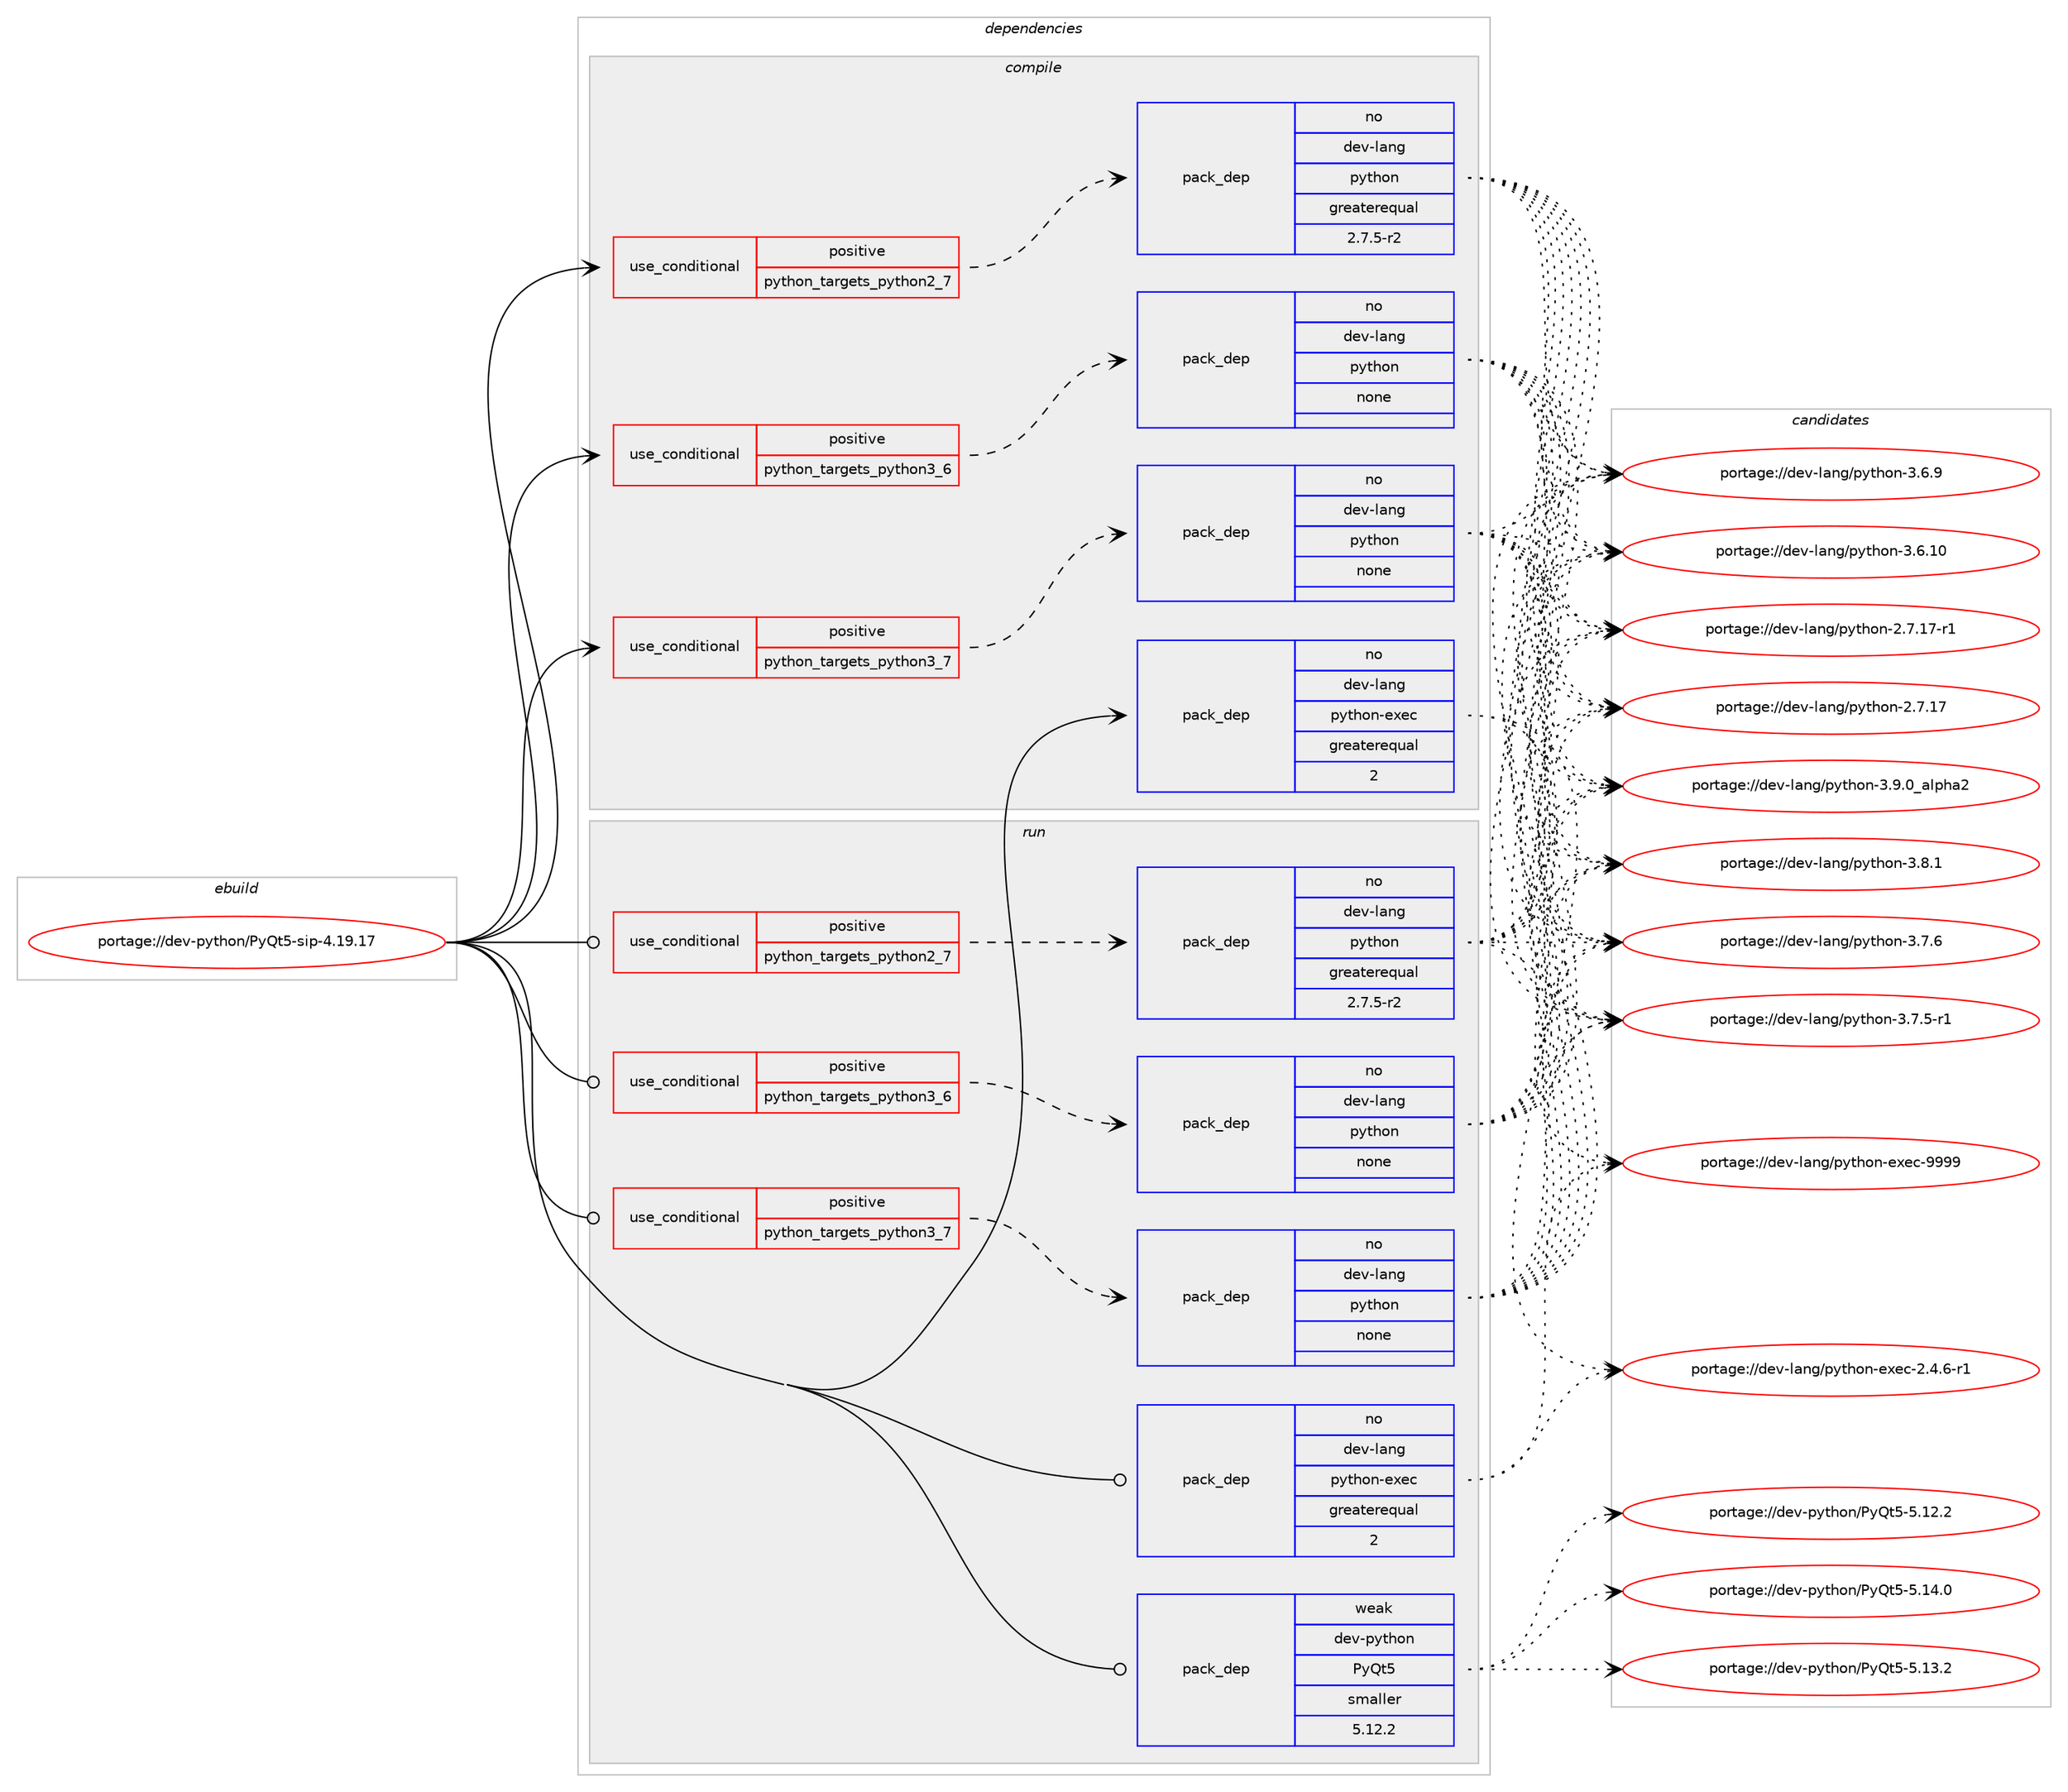 digraph prolog {

# *************
# Graph options
# *************

newrank=true;
concentrate=true;
compound=true;
graph [rankdir=LR,fontname=Helvetica,fontsize=10,ranksep=1.5];#, ranksep=2.5, nodesep=0.2];
edge  [arrowhead=vee];
node  [fontname=Helvetica,fontsize=10];

# **********
# The ebuild
# **********

subgraph cluster_leftcol {
color=gray;
rank=same;
label=<<i>ebuild</i>>;
id [label="portage://dev-python/PyQt5-sip-4.19.17", color=red, width=4, href="../dev-python/PyQt5-sip-4.19.17.svg"];
}

# ****************
# The dependencies
# ****************

subgraph cluster_midcol {
color=gray;
label=<<i>dependencies</i>>;
subgraph cluster_compile {
fillcolor="#eeeeee";
style=filled;
label=<<i>compile</i>>;
subgraph cond119410 {
dependency472976 [label=<<TABLE BORDER="0" CELLBORDER="1" CELLSPACING="0" CELLPADDING="4"><TR><TD ROWSPAN="3" CELLPADDING="10">use_conditional</TD></TR><TR><TD>positive</TD></TR><TR><TD>python_targets_python2_7</TD></TR></TABLE>>, shape=none, color=red];
subgraph pack348549 {
dependency472977 [label=<<TABLE BORDER="0" CELLBORDER="1" CELLSPACING="0" CELLPADDING="4" WIDTH="220"><TR><TD ROWSPAN="6" CELLPADDING="30">pack_dep</TD></TR><TR><TD WIDTH="110">no</TD></TR><TR><TD>dev-lang</TD></TR><TR><TD>python</TD></TR><TR><TD>greaterequal</TD></TR><TR><TD>2.7.5-r2</TD></TR></TABLE>>, shape=none, color=blue];
}
dependency472976:e -> dependency472977:w [weight=20,style="dashed",arrowhead="vee"];
}
id:e -> dependency472976:w [weight=20,style="solid",arrowhead="vee"];
subgraph cond119411 {
dependency472978 [label=<<TABLE BORDER="0" CELLBORDER="1" CELLSPACING="0" CELLPADDING="4"><TR><TD ROWSPAN="3" CELLPADDING="10">use_conditional</TD></TR><TR><TD>positive</TD></TR><TR><TD>python_targets_python3_6</TD></TR></TABLE>>, shape=none, color=red];
subgraph pack348550 {
dependency472979 [label=<<TABLE BORDER="0" CELLBORDER="1" CELLSPACING="0" CELLPADDING="4" WIDTH="220"><TR><TD ROWSPAN="6" CELLPADDING="30">pack_dep</TD></TR><TR><TD WIDTH="110">no</TD></TR><TR><TD>dev-lang</TD></TR><TR><TD>python</TD></TR><TR><TD>none</TD></TR><TR><TD></TD></TR></TABLE>>, shape=none, color=blue];
}
dependency472978:e -> dependency472979:w [weight=20,style="dashed",arrowhead="vee"];
}
id:e -> dependency472978:w [weight=20,style="solid",arrowhead="vee"];
subgraph cond119412 {
dependency472980 [label=<<TABLE BORDER="0" CELLBORDER="1" CELLSPACING="0" CELLPADDING="4"><TR><TD ROWSPAN="3" CELLPADDING="10">use_conditional</TD></TR><TR><TD>positive</TD></TR><TR><TD>python_targets_python3_7</TD></TR></TABLE>>, shape=none, color=red];
subgraph pack348551 {
dependency472981 [label=<<TABLE BORDER="0" CELLBORDER="1" CELLSPACING="0" CELLPADDING="4" WIDTH="220"><TR><TD ROWSPAN="6" CELLPADDING="30">pack_dep</TD></TR><TR><TD WIDTH="110">no</TD></TR><TR><TD>dev-lang</TD></TR><TR><TD>python</TD></TR><TR><TD>none</TD></TR><TR><TD></TD></TR></TABLE>>, shape=none, color=blue];
}
dependency472980:e -> dependency472981:w [weight=20,style="dashed",arrowhead="vee"];
}
id:e -> dependency472980:w [weight=20,style="solid",arrowhead="vee"];
subgraph pack348552 {
dependency472982 [label=<<TABLE BORDER="0" CELLBORDER="1" CELLSPACING="0" CELLPADDING="4" WIDTH="220"><TR><TD ROWSPAN="6" CELLPADDING="30">pack_dep</TD></TR><TR><TD WIDTH="110">no</TD></TR><TR><TD>dev-lang</TD></TR><TR><TD>python-exec</TD></TR><TR><TD>greaterequal</TD></TR><TR><TD>2</TD></TR></TABLE>>, shape=none, color=blue];
}
id:e -> dependency472982:w [weight=20,style="solid",arrowhead="vee"];
}
subgraph cluster_compileandrun {
fillcolor="#eeeeee";
style=filled;
label=<<i>compile and run</i>>;
}
subgraph cluster_run {
fillcolor="#eeeeee";
style=filled;
label=<<i>run</i>>;
subgraph cond119413 {
dependency472983 [label=<<TABLE BORDER="0" CELLBORDER="1" CELLSPACING="0" CELLPADDING="4"><TR><TD ROWSPAN="3" CELLPADDING="10">use_conditional</TD></TR><TR><TD>positive</TD></TR><TR><TD>python_targets_python2_7</TD></TR></TABLE>>, shape=none, color=red];
subgraph pack348553 {
dependency472984 [label=<<TABLE BORDER="0" CELLBORDER="1" CELLSPACING="0" CELLPADDING="4" WIDTH="220"><TR><TD ROWSPAN="6" CELLPADDING="30">pack_dep</TD></TR><TR><TD WIDTH="110">no</TD></TR><TR><TD>dev-lang</TD></TR><TR><TD>python</TD></TR><TR><TD>greaterequal</TD></TR><TR><TD>2.7.5-r2</TD></TR></TABLE>>, shape=none, color=blue];
}
dependency472983:e -> dependency472984:w [weight=20,style="dashed",arrowhead="vee"];
}
id:e -> dependency472983:w [weight=20,style="solid",arrowhead="odot"];
subgraph cond119414 {
dependency472985 [label=<<TABLE BORDER="0" CELLBORDER="1" CELLSPACING="0" CELLPADDING="4"><TR><TD ROWSPAN="3" CELLPADDING="10">use_conditional</TD></TR><TR><TD>positive</TD></TR><TR><TD>python_targets_python3_6</TD></TR></TABLE>>, shape=none, color=red];
subgraph pack348554 {
dependency472986 [label=<<TABLE BORDER="0" CELLBORDER="1" CELLSPACING="0" CELLPADDING="4" WIDTH="220"><TR><TD ROWSPAN="6" CELLPADDING="30">pack_dep</TD></TR><TR><TD WIDTH="110">no</TD></TR><TR><TD>dev-lang</TD></TR><TR><TD>python</TD></TR><TR><TD>none</TD></TR><TR><TD></TD></TR></TABLE>>, shape=none, color=blue];
}
dependency472985:e -> dependency472986:w [weight=20,style="dashed",arrowhead="vee"];
}
id:e -> dependency472985:w [weight=20,style="solid",arrowhead="odot"];
subgraph cond119415 {
dependency472987 [label=<<TABLE BORDER="0" CELLBORDER="1" CELLSPACING="0" CELLPADDING="4"><TR><TD ROWSPAN="3" CELLPADDING="10">use_conditional</TD></TR><TR><TD>positive</TD></TR><TR><TD>python_targets_python3_7</TD></TR></TABLE>>, shape=none, color=red];
subgraph pack348555 {
dependency472988 [label=<<TABLE BORDER="0" CELLBORDER="1" CELLSPACING="0" CELLPADDING="4" WIDTH="220"><TR><TD ROWSPAN="6" CELLPADDING="30">pack_dep</TD></TR><TR><TD WIDTH="110">no</TD></TR><TR><TD>dev-lang</TD></TR><TR><TD>python</TD></TR><TR><TD>none</TD></TR><TR><TD></TD></TR></TABLE>>, shape=none, color=blue];
}
dependency472987:e -> dependency472988:w [weight=20,style="dashed",arrowhead="vee"];
}
id:e -> dependency472987:w [weight=20,style="solid",arrowhead="odot"];
subgraph pack348556 {
dependency472989 [label=<<TABLE BORDER="0" CELLBORDER="1" CELLSPACING="0" CELLPADDING="4" WIDTH="220"><TR><TD ROWSPAN="6" CELLPADDING="30">pack_dep</TD></TR><TR><TD WIDTH="110">no</TD></TR><TR><TD>dev-lang</TD></TR><TR><TD>python-exec</TD></TR><TR><TD>greaterequal</TD></TR><TR><TD>2</TD></TR></TABLE>>, shape=none, color=blue];
}
id:e -> dependency472989:w [weight=20,style="solid",arrowhead="odot"];
subgraph pack348557 {
dependency472990 [label=<<TABLE BORDER="0" CELLBORDER="1" CELLSPACING="0" CELLPADDING="4" WIDTH="220"><TR><TD ROWSPAN="6" CELLPADDING="30">pack_dep</TD></TR><TR><TD WIDTH="110">weak</TD></TR><TR><TD>dev-python</TD></TR><TR><TD>PyQt5</TD></TR><TR><TD>smaller</TD></TR><TR><TD>5.12.2</TD></TR></TABLE>>, shape=none, color=blue];
}
id:e -> dependency472990:w [weight=20,style="solid",arrowhead="odot"];
}
}

# **************
# The candidates
# **************

subgraph cluster_choices {
rank=same;
color=gray;
label=<<i>candidates</i>>;

subgraph choice348549 {
color=black;
nodesep=1;
choice10010111845108971101034711212111610411111045514657464895971081121049750 [label="portage://dev-lang/python-3.9.0_alpha2", color=red, width=4,href="../dev-lang/python-3.9.0_alpha2.svg"];
choice100101118451089711010347112121116104111110455146564649 [label="portage://dev-lang/python-3.8.1", color=red, width=4,href="../dev-lang/python-3.8.1.svg"];
choice100101118451089711010347112121116104111110455146554654 [label="portage://dev-lang/python-3.7.6", color=red, width=4,href="../dev-lang/python-3.7.6.svg"];
choice1001011184510897110103471121211161041111104551465546534511449 [label="portage://dev-lang/python-3.7.5-r1", color=red, width=4,href="../dev-lang/python-3.7.5-r1.svg"];
choice100101118451089711010347112121116104111110455146544657 [label="portage://dev-lang/python-3.6.9", color=red, width=4,href="../dev-lang/python-3.6.9.svg"];
choice10010111845108971101034711212111610411111045514654464948 [label="portage://dev-lang/python-3.6.10", color=red, width=4,href="../dev-lang/python-3.6.10.svg"];
choice100101118451089711010347112121116104111110455046554649554511449 [label="portage://dev-lang/python-2.7.17-r1", color=red, width=4,href="../dev-lang/python-2.7.17-r1.svg"];
choice10010111845108971101034711212111610411111045504655464955 [label="portage://dev-lang/python-2.7.17", color=red, width=4,href="../dev-lang/python-2.7.17.svg"];
dependency472977:e -> choice10010111845108971101034711212111610411111045514657464895971081121049750:w [style=dotted,weight="100"];
dependency472977:e -> choice100101118451089711010347112121116104111110455146564649:w [style=dotted,weight="100"];
dependency472977:e -> choice100101118451089711010347112121116104111110455146554654:w [style=dotted,weight="100"];
dependency472977:e -> choice1001011184510897110103471121211161041111104551465546534511449:w [style=dotted,weight="100"];
dependency472977:e -> choice100101118451089711010347112121116104111110455146544657:w [style=dotted,weight="100"];
dependency472977:e -> choice10010111845108971101034711212111610411111045514654464948:w [style=dotted,weight="100"];
dependency472977:e -> choice100101118451089711010347112121116104111110455046554649554511449:w [style=dotted,weight="100"];
dependency472977:e -> choice10010111845108971101034711212111610411111045504655464955:w [style=dotted,weight="100"];
}
subgraph choice348550 {
color=black;
nodesep=1;
choice10010111845108971101034711212111610411111045514657464895971081121049750 [label="portage://dev-lang/python-3.9.0_alpha2", color=red, width=4,href="../dev-lang/python-3.9.0_alpha2.svg"];
choice100101118451089711010347112121116104111110455146564649 [label="portage://dev-lang/python-3.8.1", color=red, width=4,href="../dev-lang/python-3.8.1.svg"];
choice100101118451089711010347112121116104111110455146554654 [label="portage://dev-lang/python-3.7.6", color=red, width=4,href="../dev-lang/python-3.7.6.svg"];
choice1001011184510897110103471121211161041111104551465546534511449 [label="portage://dev-lang/python-3.7.5-r1", color=red, width=4,href="../dev-lang/python-3.7.5-r1.svg"];
choice100101118451089711010347112121116104111110455146544657 [label="portage://dev-lang/python-3.6.9", color=red, width=4,href="../dev-lang/python-3.6.9.svg"];
choice10010111845108971101034711212111610411111045514654464948 [label="portage://dev-lang/python-3.6.10", color=red, width=4,href="../dev-lang/python-3.6.10.svg"];
choice100101118451089711010347112121116104111110455046554649554511449 [label="portage://dev-lang/python-2.7.17-r1", color=red, width=4,href="../dev-lang/python-2.7.17-r1.svg"];
choice10010111845108971101034711212111610411111045504655464955 [label="portage://dev-lang/python-2.7.17", color=red, width=4,href="../dev-lang/python-2.7.17.svg"];
dependency472979:e -> choice10010111845108971101034711212111610411111045514657464895971081121049750:w [style=dotted,weight="100"];
dependency472979:e -> choice100101118451089711010347112121116104111110455146564649:w [style=dotted,weight="100"];
dependency472979:e -> choice100101118451089711010347112121116104111110455146554654:w [style=dotted,weight="100"];
dependency472979:e -> choice1001011184510897110103471121211161041111104551465546534511449:w [style=dotted,weight="100"];
dependency472979:e -> choice100101118451089711010347112121116104111110455146544657:w [style=dotted,weight="100"];
dependency472979:e -> choice10010111845108971101034711212111610411111045514654464948:w [style=dotted,weight="100"];
dependency472979:e -> choice100101118451089711010347112121116104111110455046554649554511449:w [style=dotted,weight="100"];
dependency472979:e -> choice10010111845108971101034711212111610411111045504655464955:w [style=dotted,weight="100"];
}
subgraph choice348551 {
color=black;
nodesep=1;
choice10010111845108971101034711212111610411111045514657464895971081121049750 [label="portage://dev-lang/python-3.9.0_alpha2", color=red, width=4,href="../dev-lang/python-3.9.0_alpha2.svg"];
choice100101118451089711010347112121116104111110455146564649 [label="portage://dev-lang/python-3.8.1", color=red, width=4,href="../dev-lang/python-3.8.1.svg"];
choice100101118451089711010347112121116104111110455146554654 [label="portage://dev-lang/python-3.7.6", color=red, width=4,href="../dev-lang/python-3.7.6.svg"];
choice1001011184510897110103471121211161041111104551465546534511449 [label="portage://dev-lang/python-3.7.5-r1", color=red, width=4,href="../dev-lang/python-3.7.5-r1.svg"];
choice100101118451089711010347112121116104111110455146544657 [label="portage://dev-lang/python-3.6.9", color=red, width=4,href="../dev-lang/python-3.6.9.svg"];
choice10010111845108971101034711212111610411111045514654464948 [label="portage://dev-lang/python-3.6.10", color=red, width=4,href="../dev-lang/python-3.6.10.svg"];
choice100101118451089711010347112121116104111110455046554649554511449 [label="portage://dev-lang/python-2.7.17-r1", color=red, width=4,href="../dev-lang/python-2.7.17-r1.svg"];
choice10010111845108971101034711212111610411111045504655464955 [label="portage://dev-lang/python-2.7.17", color=red, width=4,href="../dev-lang/python-2.7.17.svg"];
dependency472981:e -> choice10010111845108971101034711212111610411111045514657464895971081121049750:w [style=dotted,weight="100"];
dependency472981:e -> choice100101118451089711010347112121116104111110455146564649:w [style=dotted,weight="100"];
dependency472981:e -> choice100101118451089711010347112121116104111110455146554654:w [style=dotted,weight="100"];
dependency472981:e -> choice1001011184510897110103471121211161041111104551465546534511449:w [style=dotted,weight="100"];
dependency472981:e -> choice100101118451089711010347112121116104111110455146544657:w [style=dotted,weight="100"];
dependency472981:e -> choice10010111845108971101034711212111610411111045514654464948:w [style=dotted,weight="100"];
dependency472981:e -> choice100101118451089711010347112121116104111110455046554649554511449:w [style=dotted,weight="100"];
dependency472981:e -> choice10010111845108971101034711212111610411111045504655464955:w [style=dotted,weight="100"];
}
subgraph choice348552 {
color=black;
nodesep=1;
choice10010111845108971101034711212111610411111045101120101994557575757 [label="portage://dev-lang/python-exec-9999", color=red, width=4,href="../dev-lang/python-exec-9999.svg"];
choice10010111845108971101034711212111610411111045101120101994550465246544511449 [label="portage://dev-lang/python-exec-2.4.6-r1", color=red, width=4,href="../dev-lang/python-exec-2.4.6-r1.svg"];
dependency472982:e -> choice10010111845108971101034711212111610411111045101120101994557575757:w [style=dotted,weight="100"];
dependency472982:e -> choice10010111845108971101034711212111610411111045101120101994550465246544511449:w [style=dotted,weight="100"];
}
subgraph choice348553 {
color=black;
nodesep=1;
choice10010111845108971101034711212111610411111045514657464895971081121049750 [label="portage://dev-lang/python-3.9.0_alpha2", color=red, width=4,href="../dev-lang/python-3.9.0_alpha2.svg"];
choice100101118451089711010347112121116104111110455146564649 [label="portage://dev-lang/python-3.8.1", color=red, width=4,href="../dev-lang/python-3.8.1.svg"];
choice100101118451089711010347112121116104111110455146554654 [label="portage://dev-lang/python-3.7.6", color=red, width=4,href="../dev-lang/python-3.7.6.svg"];
choice1001011184510897110103471121211161041111104551465546534511449 [label="portage://dev-lang/python-3.7.5-r1", color=red, width=4,href="../dev-lang/python-3.7.5-r1.svg"];
choice100101118451089711010347112121116104111110455146544657 [label="portage://dev-lang/python-3.6.9", color=red, width=4,href="../dev-lang/python-3.6.9.svg"];
choice10010111845108971101034711212111610411111045514654464948 [label="portage://dev-lang/python-3.6.10", color=red, width=4,href="../dev-lang/python-3.6.10.svg"];
choice100101118451089711010347112121116104111110455046554649554511449 [label="portage://dev-lang/python-2.7.17-r1", color=red, width=4,href="../dev-lang/python-2.7.17-r1.svg"];
choice10010111845108971101034711212111610411111045504655464955 [label="portage://dev-lang/python-2.7.17", color=red, width=4,href="../dev-lang/python-2.7.17.svg"];
dependency472984:e -> choice10010111845108971101034711212111610411111045514657464895971081121049750:w [style=dotted,weight="100"];
dependency472984:e -> choice100101118451089711010347112121116104111110455146564649:w [style=dotted,weight="100"];
dependency472984:e -> choice100101118451089711010347112121116104111110455146554654:w [style=dotted,weight="100"];
dependency472984:e -> choice1001011184510897110103471121211161041111104551465546534511449:w [style=dotted,weight="100"];
dependency472984:e -> choice100101118451089711010347112121116104111110455146544657:w [style=dotted,weight="100"];
dependency472984:e -> choice10010111845108971101034711212111610411111045514654464948:w [style=dotted,weight="100"];
dependency472984:e -> choice100101118451089711010347112121116104111110455046554649554511449:w [style=dotted,weight="100"];
dependency472984:e -> choice10010111845108971101034711212111610411111045504655464955:w [style=dotted,weight="100"];
}
subgraph choice348554 {
color=black;
nodesep=1;
choice10010111845108971101034711212111610411111045514657464895971081121049750 [label="portage://dev-lang/python-3.9.0_alpha2", color=red, width=4,href="../dev-lang/python-3.9.0_alpha2.svg"];
choice100101118451089711010347112121116104111110455146564649 [label="portage://dev-lang/python-3.8.1", color=red, width=4,href="../dev-lang/python-3.8.1.svg"];
choice100101118451089711010347112121116104111110455146554654 [label="portage://dev-lang/python-3.7.6", color=red, width=4,href="../dev-lang/python-3.7.6.svg"];
choice1001011184510897110103471121211161041111104551465546534511449 [label="portage://dev-lang/python-3.7.5-r1", color=red, width=4,href="../dev-lang/python-3.7.5-r1.svg"];
choice100101118451089711010347112121116104111110455146544657 [label="portage://dev-lang/python-3.6.9", color=red, width=4,href="../dev-lang/python-3.6.9.svg"];
choice10010111845108971101034711212111610411111045514654464948 [label="portage://dev-lang/python-3.6.10", color=red, width=4,href="../dev-lang/python-3.6.10.svg"];
choice100101118451089711010347112121116104111110455046554649554511449 [label="portage://dev-lang/python-2.7.17-r1", color=red, width=4,href="../dev-lang/python-2.7.17-r1.svg"];
choice10010111845108971101034711212111610411111045504655464955 [label="portage://dev-lang/python-2.7.17", color=red, width=4,href="../dev-lang/python-2.7.17.svg"];
dependency472986:e -> choice10010111845108971101034711212111610411111045514657464895971081121049750:w [style=dotted,weight="100"];
dependency472986:e -> choice100101118451089711010347112121116104111110455146564649:w [style=dotted,weight="100"];
dependency472986:e -> choice100101118451089711010347112121116104111110455146554654:w [style=dotted,weight="100"];
dependency472986:e -> choice1001011184510897110103471121211161041111104551465546534511449:w [style=dotted,weight="100"];
dependency472986:e -> choice100101118451089711010347112121116104111110455146544657:w [style=dotted,weight="100"];
dependency472986:e -> choice10010111845108971101034711212111610411111045514654464948:w [style=dotted,weight="100"];
dependency472986:e -> choice100101118451089711010347112121116104111110455046554649554511449:w [style=dotted,weight="100"];
dependency472986:e -> choice10010111845108971101034711212111610411111045504655464955:w [style=dotted,weight="100"];
}
subgraph choice348555 {
color=black;
nodesep=1;
choice10010111845108971101034711212111610411111045514657464895971081121049750 [label="portage://dev-lang/python-3.9.0_alpha2", color=red, width=4,href="../dev-lang/python-3.9.0_alpha2.svg"];
choice100101118451089711010347112121116104111110455146564649 [label="portage://dev-lang/python-3.8.1", color=red, width=4,href="../dev-lang/python-3.8.1.svg"];
choice100101118451089711010347112121116104111110455146554654 [label="portage://dev-lang/python-3.7.6", color=red, width=4,href="../dev-lang/python-3.7.6.svg"];
choice1001011184510897110103471121211161041111104551465546534511449 [label="portage://dev-lang/python-3.7.5-r1", color=red, width=4,href="../dev-lang/python-3.7.5-r1.svg"];
choice100101118451089711010347112121116104111110455146544657 [label="portage://dev-lang/python-3.6.9", color=red, width=4,href="../dev-lang/python-3.6.9.svg"];
choice10010111845108971101034711212111610411111045514654464948 [label="portage://dev-lang/python-3.6.10", color=red, width=4,href="../dev-lang/python-3.6.10.svg"];
choice100101118451089711010347112121116104111110455046554649554511449 [label="portage://dev-lang/python-2.7.17-r1", color=red, width=4,href="../dev-lang/python-2.7.17-r1.svg"];
choice10010111845108971101034711212111610411111045504655464955 [label="portage://dev-lang/python-2.7.17", color=red, width=4,href="../dev-lang/python-2.7.17.svg"];
dependency472988:e -> choice10010111845108971101034711212111610411111045514657464895971081121049750:w [style=dotted,weight="100"];
dependency472988:e -> choice100101118451089711010347112121116104111110455146564649:w [style=dotted,weight="100"];
dependency472988:e -> choice100101118451089711010347112121116104111110455146554654:w [style=dotted,weight="100"];
dependency472988:e -> choice1001011184510897110103471121211161041111104551465546534511449:w [style=dotted,weight="100"];
dependency472988:e -> choice100101118451089711010347112121116104111110455146544657:w [style=dotted,weight="100"];
dependency472988:e -> choice10010111845108971101034711212111610411111045514654464948:w [style=dotted,weight="100"];
dependency472988:e -> choice100101118451089711010347112121116104111110455046554649554511449:w [style=dotted,weight="100"];
dependency472988:e -> choice10010111845108971101034711212111610411111045504655464955:w [style=dotted,weight="100"];
}
subgraph choice348556 {
color=black;
nodesep=1;
choice10010111845108971101034711212111610411111045101120101994557575757 [label="portage://dev-lang/python-exec-9999", color=red, width=4,href="../dev-lang/python-exec-9999.svg"];
choice10010111845108971101034711212111610411111045101120101994550465246544511449 [label="portage://dev-lang/python-exec-2.4.6-r1", color=red, width=4,href="../dev-lang/python-exec-2.4.6-r1.svg"];
dependency472989:e -> choice10010111845108971101034711212111610411111045101120101994557575757:w [style=dotted,weight="100"];
dependency472989:e -> choice10010111845108971101034711212111610411111045101120101994550465246544511449:w [style=dotted,weight="100"];
}
subgraph choice348557 {
color=black;
nodesep=1;
choice100101118451121211161041111104780121811165345534649524648 [label="portage://dev-python/PyQt5-5.14.0", color=red, width=4,href="../dev-python/PyQt5-5.14.0.svg"];
choice100101118451121211161041111104780121811165345534649514650 [label="portage://dev-python/PyQt5-5.13.2", color=red, width=4,href="../dev-python/PyQt5-5.13.2.svg"];
choice100101118451121211161041111104780121811165345534649504650 [label="portage://dev-python/PyQt5-5.12.2", color=red, width=4,href="../dev-python/PyQt5-5.12.2.svg"];
dependency472990:e -> choice100101118451121211161041111104780121811165345534649524648:w [style=dotted,weight="100"];
dependency472990:e -> choice100101118451121211161041111104780121811165345534649514650:w [style=dotted,weight="100"];
dependency472990:e -> choice100101118451121211161041111104780121811165345534649504650:w [style=dotted,weight="100"];
}
}

}

